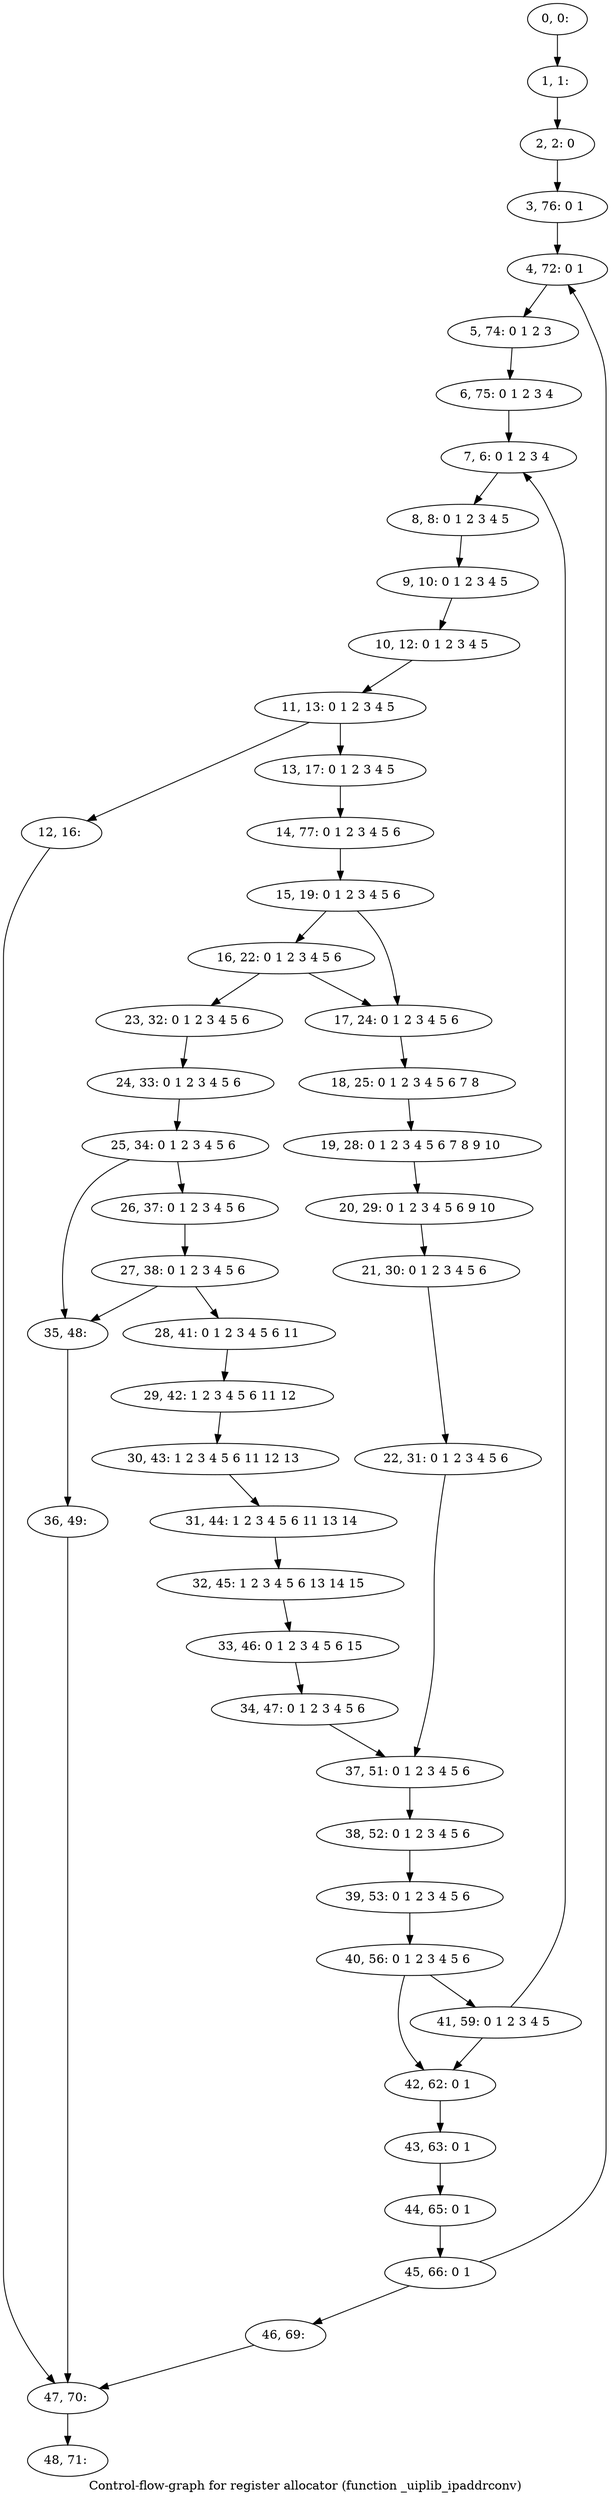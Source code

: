 digraph G {
graph [label="Control-flow-graph for register allocator (function _uiplib_ipaddrconv)"]
0[label="0, 0: "];
1[label="1, 1: "];
2[label="2, 2: 0 "];
3[label="3, 76: 0 1 "];
4[label="4, 72: 0 1 "];
5[label="5, 74: 0 1 2 3 "];
6[label="6, 75: 0 1 2 3 4 "];
7[label="7, 6: 0 1 2 3 4 "];
8[label="8, 8: 0 1 2 3 4 5 "];
9[label="9, 10: 0 1 2 3 4 5 "];
10[label="10, 12: 0 1 2 3 4 5 "];
11[label="11, 13: 0 1 2 3 4 5 "];
12[label="12, 16: "];
13[label="13, 17: 0 1 2 3 4 5 "];
14[label="14, 77: 0 1 2 3 4 5 6 "];
15[label="15, 19: 0 1 2 3 4 5 6 "];
16[label="16, 22: 0 1 2 3 4 5 6 "];
17[label="17, 24: 0 1 2 3 4 5 6 "];
18[label="18, 25: 0 1 2 3 4 5 6 7 8 "];
19[label="19, 28: 0 1 2 3 4 5 6 7 8 9 10 "];
20[label="20, 29: 0 1 2 3 4 5 6 9 10 "];
21[label="21, 30: 0 1 2 3 4 5 6 "];
22[label="22, 31: 0 1 2 3 4 5 6 "];
23[label="23, 32: 0 1 2 3 4 5 6 "];
24[label="24, 33: 0 1 2 3 4 5 6 "];
25[label="25, 34: 0 1 2 3 4 5 6 "];
26[label="26, 37: 0 1 2 3 4 5 6 "];
27[label="27, 38: 0 1 2 3 4 5 6 "];
28[label="28, 41: 0 1 2 3 4 5 6 11 "];
29[label="29, 42: 1 2 3 4 5 6 11 12 "];
30[label="30, 43: 1 2 3 4 5 6 11 12 13 "];
31[label="31, 44: 1 2 3 4 5 6 11 13 14 "];
32[label="32, 45: 1 2 3 4 5 6 13 14 15 "];
33[label="33, 46: 0 1 2 3 4 5 6 15 "];
34[label="34, 47: 0 1 2 3 4 5 6 "];
35[label="35, 48: "];
36[label="36, 49: "];
37[label="37, 51: 0 1 2 3 4 5 6 "];
38[label="38, 52: 0 1 2 3 4 5 6 "];
39[label="39, 53: 0 1 2 3 4 5 6 "];
40[label="40, 56: 0 1 2 3 4 5 6 "];
41[label="41, 59: 0 1 2 3 4 5 "];
42[label="42, 62: 0 1 "];
43[label="43, 63: 0 1 "];
44[label="44, 65: 0 1 "];
45[label="45, 66: 0 1 "];
46[label="46, 69: "];
47[label="47, 70: "];
48[label="48, 71: "];
0->1 ;
1->2 ;
2->3 ;
3->4 ;
4->5 ;
5->6 ;
6->7 ;
7->8 ;
8->9 ;
9->10 ;
10->11 ;
11->12 ;
11->13 ;
12->47 ;
13->14 ;
14->15 ;
15->16 ;
15->17 ;
16->17 ;
16->23 ;
17->18 ;
18->19 ;
19->20 ;
20->21 ;
21->22 ;
22->37 ;
23->24 ;
24->25 ;
25->26 ;
25->35 ;
26->27 ;
27->28 ;
27->35 ;
28->29 ;
29->30 ;
30->31 ;
31->32 ;
32->33 ;
33->34 ;
34->37 ;
35->36 ;
36->47 ;
37->38 ;
38->39 ;
39->40 ;
40->41 ;
40->42 ;
41->42 ;
41->7 ;
42->43 ;
43->44 ;
44->45 ;
45->46 ;
45->4 ;
46->47 ;
47->48 ;
}
